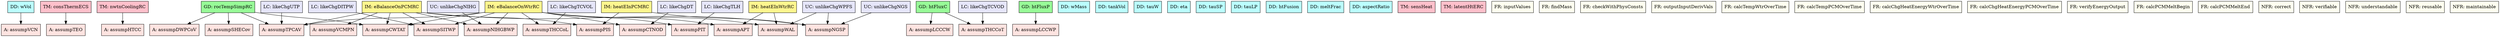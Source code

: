 digraph avsall {
	wVol -> assumpVCN;
	consThermECS -> assumpTEO;
	nwtnCoolingRC -> assumpHTCC;
	rocTempSimpRC -> assumpCWTAT;
	rocTempSimpRC -> assumpTPCAV;
	rocTempSimpRC -> assumpDWPCoV;
	rocTempSimpRC -> assumpSHECov;
	htFluxC -> assumpLCCCW;
	htFluxC -> assumpTHCCoT;
	htFluxP -> assumpLCCWP;
	eBalanceOnWtrRC -> assumpCWTAT;
	eBalanceOnWtrRC -> assumpTPCAV;
	eBalanceOnWtrRC -> assumpTHCCoL;
	eBalanceOnWtrRC -> assumpCTNOD;
	eBalanceOnWtrRC -> assumpSITWP;
	eBalanceOnWtrRC -> assumpWAL;
	eBalanceOnWtrRC -> assumpPIT;
	eBalanceOnWtrRC -> assumpNIHGBWP;
	eBalanceOnWtrRC -> assumpAPT;
	eBalanceOnPCMRC -> assumpCWTAT;
	eBalanceOnPCMRC -> assumpTPCAV;
	eBalanceOnPCMRC -> assumpSITWP;
	eBalanceOnPCMRC -> assumpPIS;
	eBalanceOnPCMRC -> assumpNIHGBWP;
	eBalanceOnPCMRC -> assumpVCMPN;
	eBalanceOnPCMRC -> assumpNGSP;
	heatEInWtrRC -> assumpWAL;
	heatEInWtrRC -> assumpAPT;
	heatEInPCMRC -> assumpPIS;
	heatEInPCMRC -> assumpNGSP;
	likeChgUTP -> assumpTPCAV;
	likeChgTCVOD -> assumpTHCCoT;
	likeChgTCVOL -> assumpTHCCoL;
	likeChgDT -> assumpCTNOD;
	likeChgDITPW -> assumpSITWP;
	likeChgTLH -> assumpPIT;
	unlikeChgWPFS -> assumpWAL;
	unlikeChgWPFS -> assumpNGSP;
	unlikeChgNIHG -> assumpNIHGBWP;
	unlikeChgNGS -> assumpNGSP;


	assumpTEO	[shape=box, color=black, style=filled, fillcolor=mistyrose, label="A: assumpTEO"];
	assumpHTCC	[shape=box, color=black, style=filled, fillcolor=mistyrose, label="A: assumpHTCC"];
	assumpCWTAT	[shape=box, color=black, style=filled, fillcolor=mistyrose, label="A: assumpCWTAT"];
	assumpTPCAV	[shape=box, color=black, style=filled, fillcolor=mistyrose, label="A: assumpTPCAV"];
	assumpDWPCoV	[shape=box, color=black, style=filled, fillcolor=mistyrose, label="A: assumpDWPCoV"];
	assumpSHECov	[shape=box, color=black, style=filled, fillcolor=mistyrose, label="A: assumpSHECov"];
	assumpLCCCW	[shape=box, color=black, style=filled, fillcolor=mistyrose, label="A: assumpLCCCW"];
	assumpTHCCoT	[shape=box, color=black, style=filled, fillcolor=mistyrose, label="A: assumpTHCCoT"];
	assumpTHCCoL	[shape=box, color=black, style=filled, fillcolor=mistyrose, label="A: assumpTHCCoL"];
	assumpLCCWP	[shape=box, color=black, style=filled, fillcolor=mistyrose, label="A: assumpLCCWP"];
	assumpCTNOD	[shape=box, color=black, style=filled, fillcolor=mistyrose, label="A: assumpCTNOD"];
	assumpSITWP	[shape=box, color=black, style=filled, fillcolor=mistyrose, label="A: assumpSITWP"];
	assumpPIS	[shape=box, color=black, style=filled, fillcolor=mistyrose, label="A: assumpPIS"];
	assumpWAL	[shape=box, color=black, style=filled, fillcolor=mistyrose, label="A: assumpWAL"];
	assumpPIT	[shape=box, color=black, style=filled, fillcolor=mistyrose, label="A: assumpPIT"];
	assumpNIHGBWP	[shape=box, color=black, style=filled, fillcolor=mistyrose, label="A: assumpNIHGBWP"];
	assumpVCMPN	[shape=box, color=black, style=filled, fillcolor=mistyrose, label="A: assumpVCMPN"];
	assumpNGSP	[shape=box, color=black, style=filled, fillcolor=mistyrose, label="A: assumpNGSP"];
	assumpAPT	[shape=box, color=black, style=filled, fillcolor=mistyrose, label="A: assumpAPT"];
	assumpVCN	[shape=box, color=black, style=filled, fillcolor=mistyrose, label="A: assumpVCN"];

	subgraph A {
	rank="same"
	{assumpTEO, assumpHTCC, assumpCWTAT, assumpTPCAV, assumpDWPCoV, assumpSHECov, assumpLCCCW, assumpTHCCoT, assumpTHCCoL, assumpLCCWP, assumpCTNOD, assumpSITWP, assumpPIS, assumpWAL, assumpPIT, assumpNIHGBWP, assumpVCMPN, assumpNGSP, assumpAPT, assumpVCN}
	}

	wMass	[shape=box, color=black, style=filled, fillcolor=paleturquoise1, label="DD: wMass"];
	wVol	[shape=box, color=black, style=filled, fillcolor=paleturquoise1, label="DD: wVol"];
	tankVol	[shape=box, color=black, style=filled, fillcolor=paleturquoise1, label="DD: tankVol"];
	tauW	[shape=box, color=black, style=filled, fillcolor=paleturquoise1, label="DD: tauW"];
	eta	[shape=box, color=black, style=filled, fillcolor=paleturquoise1, label="DD: eta"];
	tauSP	[shape=box, color=black, style=filled, fillcolor=paleturquoise1, label="DD: tauSP"];
	tauLP	[shape=box, color=black, style=filled, fillcolor=paleturquoise1, label="DD: tauLP"];
	htFusion	[shape=box, color=black, style=filled, fillcolor=paleturquoise1, label="DD: htFusion"];
	meltFrac	[shape=box, color=black, style=filled, fillcolor=paleturquoise1, label="DD: meltFrac"];
	aspectRatio	[shape=box, color=black, style=filled, fillcolor=paleturquoise1, label="DD: aspectRatio"];

	subgraph DD {
	rank="same"
	{wMass, wVol, tankVol, tauW, eta, tauSP, tauLP, htFusion, meltFrac, aspectRatio}
	}

	consThermECS	[shape=box, color=black, style=filled, fillcolor=pink, label="TM: consThermECS"];
	sensHeat	[shape=box, color=black, style=filled, fillcolor=pink, label="TM: sensHeat"];
	latentHtERC	[shape=box, color=black, style=filled, fillcolor=pink, label="TM: latentHtERC"];
	nwtnCoolingRC	[shape=box, color=black, style=filled, fillcolor=pink, label="TM: nwtnCoolingRC"];

	subgraph TM {
	rank="same"
	{consThermECS, sensHeat, latentHtERC, nwtnCoolingRC}
	}

	rocTempSimpRC	[shape=box, color=black, style=filled, fillcolor=palegreen, label="GD: rocTempSimpRC"];
	htFluxC	[shape=box, color=black, style=filled, fillcolor=palegreen, label="GD: htFluxC"];
	htFluxP	[shape=box, color=black, style=filled, fillcolor=palegreen, label="GD: htFluxP"];

	subgraph GD {
	rank="same"
	{rocTempSimpRC, htFluxC, htFluxP}
	}

	eBalanceOnWtrRC	[shape=box, color=black, style=filled, fillcolor=khaki1, label="IM: eBalanceOnWtrRC"];
	eBalanceOnPCMRC	[shape=box, color=black, style=filled, fillcolor=khaki1, label="IM: eBalanceOnPCMRC"];
	heatEInWtrRC	[shape=box, color=black, style=filled, fillcolor=khaki1, label="IM: heatEInWtrRC"];
	heatEInPCMRC	[shape=box, color=black, style=filled, fillcolor=khaki1, label="IM: heatEInPCMRC"];

	subgraph IM {
	rank="same"
	{eBalanceOnWtrRC, eBalanceOnPCMRC, heatEInWtrRC, heatEInPCMRC}
	}

	inputValues	[shape=box, color=black, style=filled, fillcolor=ivory, label="FR: inputValues"];
	findMass	[shape=box, color=black, style=filled, fillcolor=ivory, label="FR: findMass"];
	checkWithPhysConsts	[shape=box, color=black, style=filled, fillcolor=ivory, label="FR: checkWithPhysConsts"];
	outputInputDerivVals	[shape=box, color=black, style=filled, fillcolor=ivory, label="FR: outputInputDerivVals"];
	calcTempWtrOverTime	[shape=box, color=black, style=filled, fillcolor=ivory, label="FR: calcTempWtrOverTime"];
	calcTempPCMOverTime	[shape=box, color=black, style=filled, fillcolor=ivory, label="FR: calcTempPCMOverTime"];
	calcChgHeatEnergyWtrOverTime	[shape=box, color=black, style=filled, fillcolor=ivory, label="FR: calcChgHeatEnergyWtrOverTime"];
	calcChgHeatEnergyPCMOverTime	[shape=box, color=black, style=filled, fillcolor=ivory, label="FR: calcChgHeatEnergyPCMOverTime"];
	verifyEnergyOutput	[shape=box, color=black, style=filled, fillcolor=ivory, label="FR: verifyEnergyOutput"];
	calcPCMMeltBegin	[shape=box, color=black, style=filled, fillcolor=ivory, label="FR: calcPCMMeltBegin"];
	calcPCMMeltEnd	[shape=box, color=black, style=filled, fillcolor=ivory, label="FR: calcPCMMeltEnd"];
	correct	[shape=box, color=black, style=filled, fillcolor=ivory, label="NFR: correct"];
	verifiable	[shape=box, color=black, style=filled, fillcolor=ivory, label="NFR: verifiable"];
	understandable	[shape=box, color=black, style=filled, fillcolor=ivory, label="NFR: understandable"];
	reusable	[shape=box, color=black, style=filled, fillcolor=ivory, label="NFR: reusable"];
	maintainable	[shape=box, color=black, style=filled, fillcolor=ivory, label="NFR: maintainable"];

	subgraph R {
	rank="same"
	{inputValues, findMass, checkWithPhysConsts, outputInputDerivVals, calcTempWtrOverTime, calcTempPCMOverTime, calcChgHeatEnergyWtrOverTime, calcChgHeatEnergyPCMOverTime, verifyEnergyOutput, calcPCMMeltBegin, calcPCMMeltEnd, correct, verifiable, understandable, reusable, maintainable}
	}

	likeChgUTP	[shape=box, color=black, style=filled, fillcolor=lavender, label="LC: likeChgUTP"];
	likeChgTCVOD	[shape=box, color=black, style=filled, fillcolor=lavender, label="LC: likeChgTCVOD"];
	likeChgTCVOL	[shape=box, color=black, style=filled, fillcolor=lavender, label="LC: likeChgTCVOL"];
	likeChgDT	[shape=box, color=black, style=filled, fillcolor=lavender, label="LC: likeChgDT"];
	likeChgDITPW	[shape=box, color=black, style=filled, fillcolor=lavender, label="LC: likeChgDITPW"];
	likeChgTLH	[shape=box, color=black, style=filled, fillcolor=lavender, label="LC: likeChgTLH"];
	unlikeChgWPFS	[shape=box, color=black, style=filled, fillcolor=lavender, label="UC: unlikeChgWPFS"];
	unlikeChgNIHG	[shape=box, color=black, style=filled, fillcolor=lavender, label="UC: unlikeChgNIHG"];
	unlikeChgNGS	[shape=box, color=black, style=filled, fillcolor=lavender, label="UC: unlikeChgNGS"];

	subgraph C {
	rank="same"
	{likeChgUTP, likeChgTCVOD, likeChgTCVOL, likeChgDT, likeChgDITPW, likeChgTLH, unlikeChgWPFS, unlikeChgNIHG, unlikeChgNGS}
	}

}
